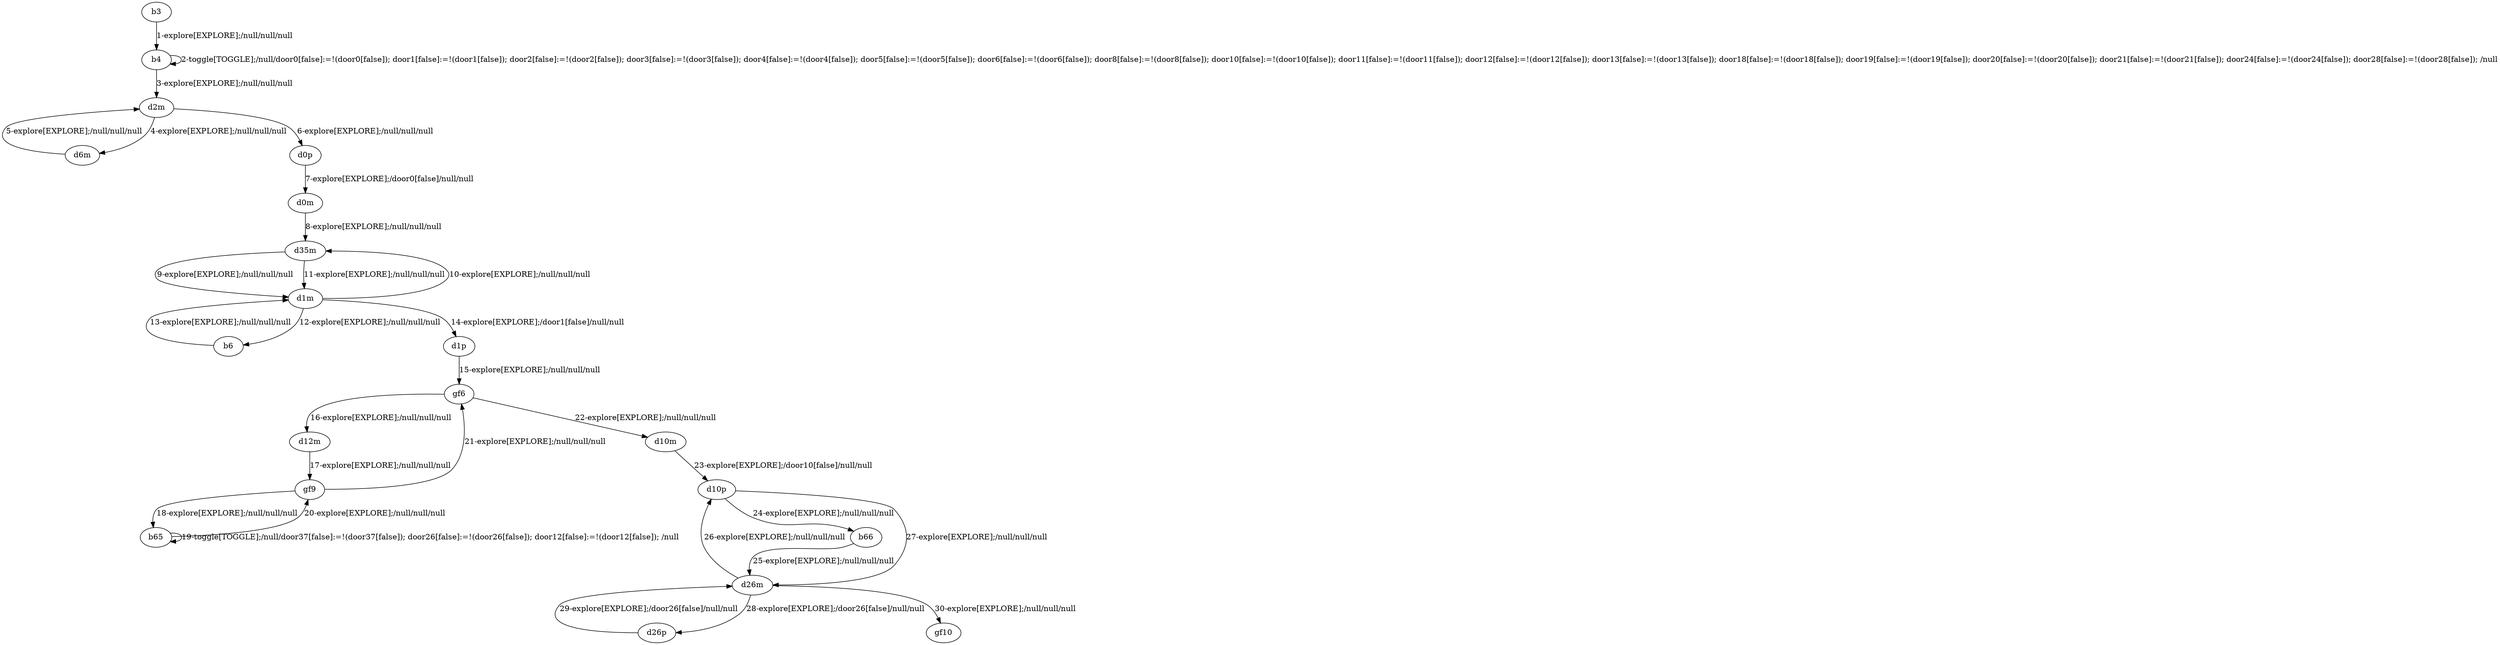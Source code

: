 # Total number of goals covered by this test: 1
# d26m --> gf10

digraph g {
"b3" -> "b4" [label = "1-explore[EXPLORE];/null/null/null"];
"b4" -> "b4" [label = "2-toggle[TOGGLE];/null/door0[false]:=!(door0[false]); door1[false]:=!(door1[false]); door2[false]:=!(door2[false]); door3[false]:=!(door3[false]); door4[false]:=!(door4[false]); door5[false]:=!(door5[false]); door6[false]:=!(door6[false]); door8[false]:=!(door8[false]); door10[false]:=!(door10[false]); door11[false]:=!(door11[false]); door12[false]:=!(door12[false]); door13[false]:=!(door13[false]); door18[false]:=!(door18[false]); door19[false]:=!(door19[false]); door20[false]:=!(door20[false]); door21[false]:=!(door21[false]); door24[false]:=!(door24[false]); door28[false]:=!(door28[false]); /null"];
"b4" -> "d2m" [label = "3-explore[EXPLORE];/null/null/null"];
"d2m" -> "d6m" [label = "4-explore[EXPLORE];/null/null/null"];
"d6m" -> "d2m" [label = "5-explore[EXPLORE];/null/null/null"];
"d2m" -> "d0p" [label = "6-explore[EXPLORE];/null/null/null"];
"d0p" -> "d0m" [label = "7-explore[EXPLORE];/door0[false]/null/null"];
"d0m" -> "d35m" [label = "8-explore[EXPLORE];/null/null/null"];
"d35m" -> "d1m" [label = "9-explore[EXPLORE];/null/null/null"];
"d1m" -> "d35m" [label = "10-explore[EXPLORE];/null/null/null"];
"d35m" -> "d1m" [label = "11-explore[EXPLORE];/null/null/null"];
"d1m" -> "b6" [label = "12-explore[EXPLORE];/null/null/null"];
"b6" -> "d1m" [label = "13-explore[EXPLORE];/null/null/null"];
"d1m" -> "d1p" [label = "14-explore[EXPLORE];/door1[false]/null/null"];
"d1p" -> "gf6" [label = "15-explore[EXPLORE];/null/null/null"];
"gf6" -> "d12m" [label = "16-explore[EXPLORE];/null/null/null"];
"d12m" -> "gf9" [label = "17-explore[EXPLORE];/null/null/null"];
"gf9" -> "b65" [label = "18-explore[EXPLORE];/null/null/null"];
"b65" -> "b65" [label = "19-toggle[TOGGLE];/null/door37[false]:=!(door37[false]); door26[false]:=!(door26[false]); door12[false]:=!(door12[false]); /null"];
"b65" -> "gf9" [label = "20-explore[EXPLORE];/null/null/null"];
"gf9" -> "gf6" [label = "21-explore[EXPLORE];/null/null/null"];
"gf6" -> "d10m" [label = "22-explore[EXPLORE];/null/null/null"];
"d10m" -> "d10p" [label = "23-explore[EXPLORE];/door10[false]/null/null"];
"d10p" -> "b66" [label = "24-explore[EXPLORE];/null/null/null"];
"b66" -> "d26m" [label = "25-explore[EXPLORE];/null/null/null"];
"d26m" -> "d10p" [label = "26-explore[EXPLORE];/null/null/null"];
"d10p" -> "d26m" [label = "27-explore[EXPLORE];/null/null/null"];
"d26m" -> "d26p" [label = "28-explore[EXPLORE];/door26[false]/null/null"];
"d26p" -> "d26m" [label = "29-explore[EXPLORE];/door26[false]/null/null"];
"d26m" -> "gf10" [label = "30-explore[EXPLORE];/null/null/null"];
}